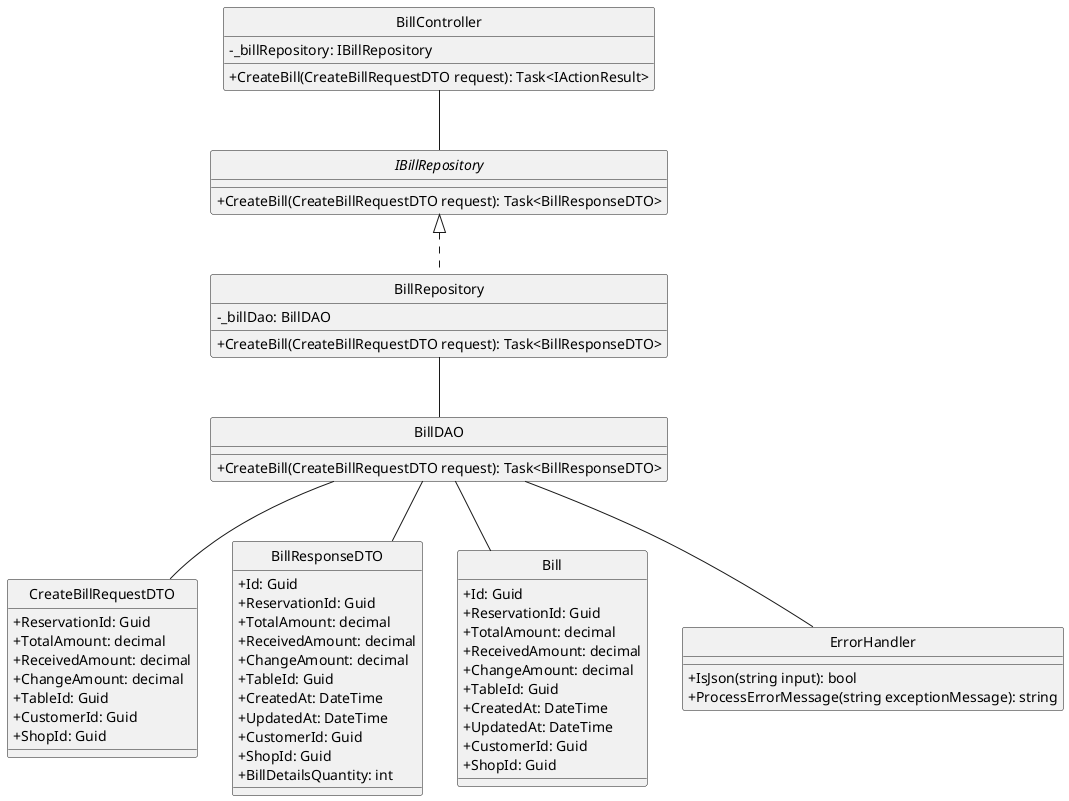 @startuml
hide circle
skinparam classAttributeIconSize 0

class BillController {
    - _billRepository: IBillRepository
    + CreateBill(CreateBillRequestDTO request): Task<IActionResult>
}

interface IBillRepository {
    + CreateBill(CreateBillRequestDTO request): Task<BillResponseDTO>
}

class BillRepository {
    - _billDao: BillDAO
    + CreateBill(CreateBillRequestDTO request): Task<BillResponseDTO>
}

class BillDAO {
    + CreateBill(CreateBillRequestDTO request): Task<BillResponseDTO>
}

class CreateBillRequestDTO {
    + ReservationId: Guid
    + TotalAmount: decimal
    + ReceivedAmount: decimal
    + ChangeAmount: decimal
    + TableId: Guid
    + CustomerId: Guid
    + ShopId: Guid
}

class BillResponseDTO {
    + Id: Guid
    + ReservationId: Guid
    + TotalAmount: decimal
    + ReceivedAmount: decimal
    + ChangeAmount: decimal
    + TableId: Guid
    + CreatedAt: DateTime
    + UpdatedAt: DateTime
    + CustomerId: Guid
    + ShopId: Guid
    + BillDetailsQuantity: int
}

class Bill {
    + Id: Guid
    + ReservationId: Guid
    + TotalAmount: decimal
    + ReceivedAmount: decimal
    + ChangeAmount: decimal
    + TableId: Guid
    + CreatedAt: DateTime
    + UpdatedAt: DateTime
    + CustomerId: Guid
    + ShopId: Guid
}

class ErrorHandler {
    + IsJson(string input): bool
    + ProcessErrorMessage(string exceptionMessage): string
}

BillController -- IBillRepository
IBillRepository <|.. BillRepository
BillRepository -- BillDAO
BillDAO -- BillResponseDTO
BillDAO -- CreateBillRequestDTO
BillDAO -- Bill
BillDAO -- ErrorHandler

@enduml
